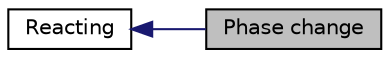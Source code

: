 digraph "Phase change"
{
  bgcolor="transparent";
  edge [fontname="Helvetica",fontsize="10",labelfontname="Helvetica",labelfontsize="10"];
  node [fontname="Helvetica",fontsize="10",shape=record];
  rankdir=LR;
  Node0 [label="Phase change",height=0.2,width=0.4,color="black", fillcolor="grey75", style="filled" fontcolor="black"];
  Node1 [label="Reacting",height=0.2,width=0.4,color="black",URL="$group__grpLagrangianIntermediateReactingSubModels.html"];
  Node1->Node0 [shape=plaintext, color="midnightblue", dir="back", style="solid"];
}
